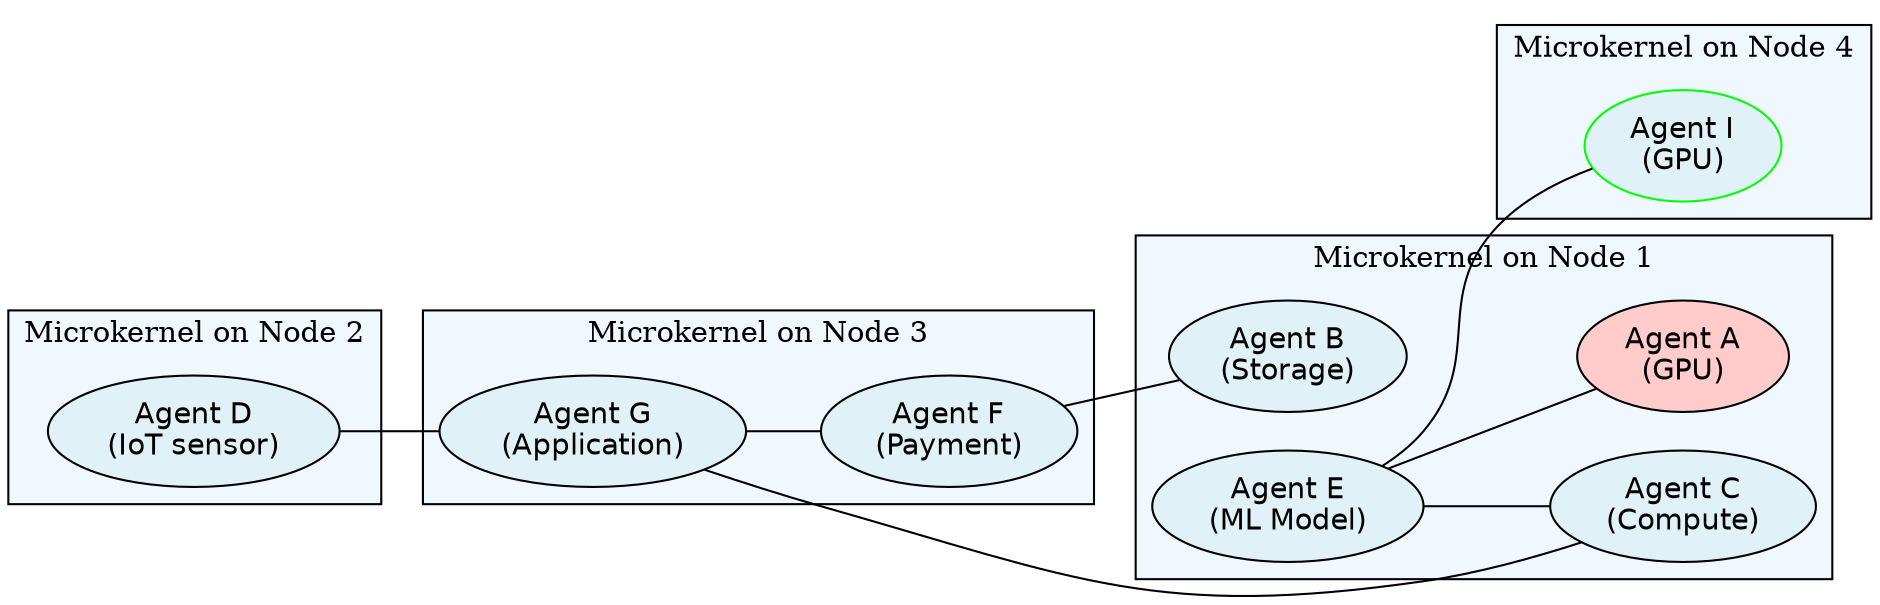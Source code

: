 graph PromiseGridArchitecture {
    rankdir=LR;
    node [shape=box, style="rounded,filled", fillcolor="#E0F2F7", fontname="Helvetica"];
    edge [fontname="Helvetica", fontsize=10];

    // Microkernel Nodes (Hosts)
    subgraph cluster_microkernel1 {
        label="Microkernel on Node 1";
        style=filled;
        fillcolor="#F0F8FF";
        
        gpu1_agent [label="Agent A\n(GPU)", shape=ellipse, fillcolor="#FFCCCB"];
        storage_agent [label="Agent B\n(Storage)", shape=ellipse];
        compute_agent [label="Agent C\n(Compute)", shape=ellipse];
        ml_model_agent [label="Agent E\n(ML Model)", shape=ellipse];
    }

    subgraph cluster_microkernel2 {
        label="Microkernel on Node 2";
        style=filled;
        fillcolor="#F0F8FF";
        
        iot_agent [label="Agent D\n(IoT sensor)", shape=ellipse];
    }

    subgraph cluster_microkernel3 {
        label="Microkernel on Node 3";
        style=filled;
        fillcolor="#F0F8FF";
        
        payment_agent [label="Agent F\n(Payment)", shape=ellipse];
        app_agent [label="Agent G\n(Application)", shape=ellipse];
    }

    subgraph cluster_microkernel4 {
        label="Microkernel on Node 4";
        style=filled;
        fillcolor="#F0F8FF";
        
        gpu2_agent [label="Agent I\n(GPU)", shape=ellipse, color="#00FF00"];
    }

    // Message Flow
    app_agent -- compute_agent;
    app_agent -- payment_agent;
    iot_agent -- app_agent;
    ml_model_agent -- gpu1_agent;
    ml_model_agent -- gpu2_agent;
    ml_model_agent -- compute_agent;
    payment_agent -- storage_agent;
}
